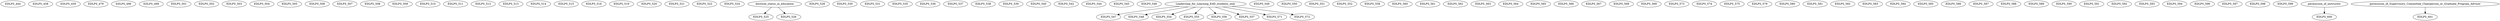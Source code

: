 digraph G {
    EDLPS_444;
    EDLPS_458;
    EDLPS_459;
    EDLPS_479;
    EDLPS_496;
    EDLPS_499;
    EDLPS_501;
    EDLPS_502;
    EDLPS_503;
    EDLPS_504;
    EDLPS_505;
    EDLPS_506;
    EDLPS_507;
    EDLPS_508;
    EDLPS_509;
    EDLPS_510;
    EDLPS_511;
    EDLPS_512;
    EDLPS_513;
    EDLPS_514;
    EDLPS_515;
    EDLPS_516;
    EDLPS_519;
    EDLPS_520;
    EDLPS_521;
    EDLPS_522;
    EDLPS_524;
    edge [color=black];
    doctoral_status_in_education -> EDLPS_525;
    edge [color=black];
    doctoral_status_in_education -> EDLPS_526;
    EDLPS_528;
    EDLPS_530;
    EDLPS_531;
    EDLPS_535;
    EDLPS_536;
    EDLPS_537;
    EDLPS_538;
    EDLPS_539;
    EDLPS_540;
    EDLPS_542;
    EDLPS_544;
    EDLPS_545;
    EDLPS_546;
    edge [color=black];
    Leadership_for_Learning_EdD_students_only -> EDLPS_547;
    edge [color=black];
    Leadership_for_Learning_EdD_students_only -> EDLPS_548;
    EDLPS_549;
    EDLPS_550;
    EDLPS_551;
    EDLPS_552;
    edge [color=black];
    Leadership_for_Learning_EdD_students_only -> EDLPS_554;
    edge [color=black];
    Leadership_for_Learning_EdD_students_only -> EDLPS_555;
    edge [color=black];
    Leadership_for_Learning_EdD_students_only -> EDLPS_556;
    edge [color=black];
    Leadership_for_Learning_EdD_students_only -> EDLPS_557;
    EDLPS_558;
    EDLPS_560;
    EDLPS_561;
    EDLPS_562;
    EDLPS_563;
    EDLPS_564;
    EDLPS_565;
    EDLPS_566;
    EDLPS_567;
    EDLPS_568;
    EDLPS_569;
    edge [color=black];
    Leadership_for_Learning_EdD_students_only -> EDLPS_571;
    edge [color=black];
    Leadership_for_Learning_EdD_students_only -> EDLPS_572;
    EDLPS_573;
    EDLPS_574;
    EDLPS_575;
    EDLPS_579;
    EDLPS_580;
    EDLPS_581;
    EDLPS_582;
    EDLPS_583;
    EDLPS_584;
    EDLPS_585;
    EDLPS_586;
    EDLPS_587;
    EDLPS_588;
    EDLPS_589;
    EDLPS_590;
    EDLPS_591;
    EDLPS_592;
    EDLPS_593;
    EDLPS_594;
    EDLPS_596;
    EDLPS_597;
    EDLPS_598;
    EDLPS_599;
    edge [color=black];
    permission_of_instructor -> EDLPS_600;
    edge [color=black];
    permission_of_Supervisory_Committee_Chairperson_or_Graduate_Program_Adviser -> EDLPS_601;
}
